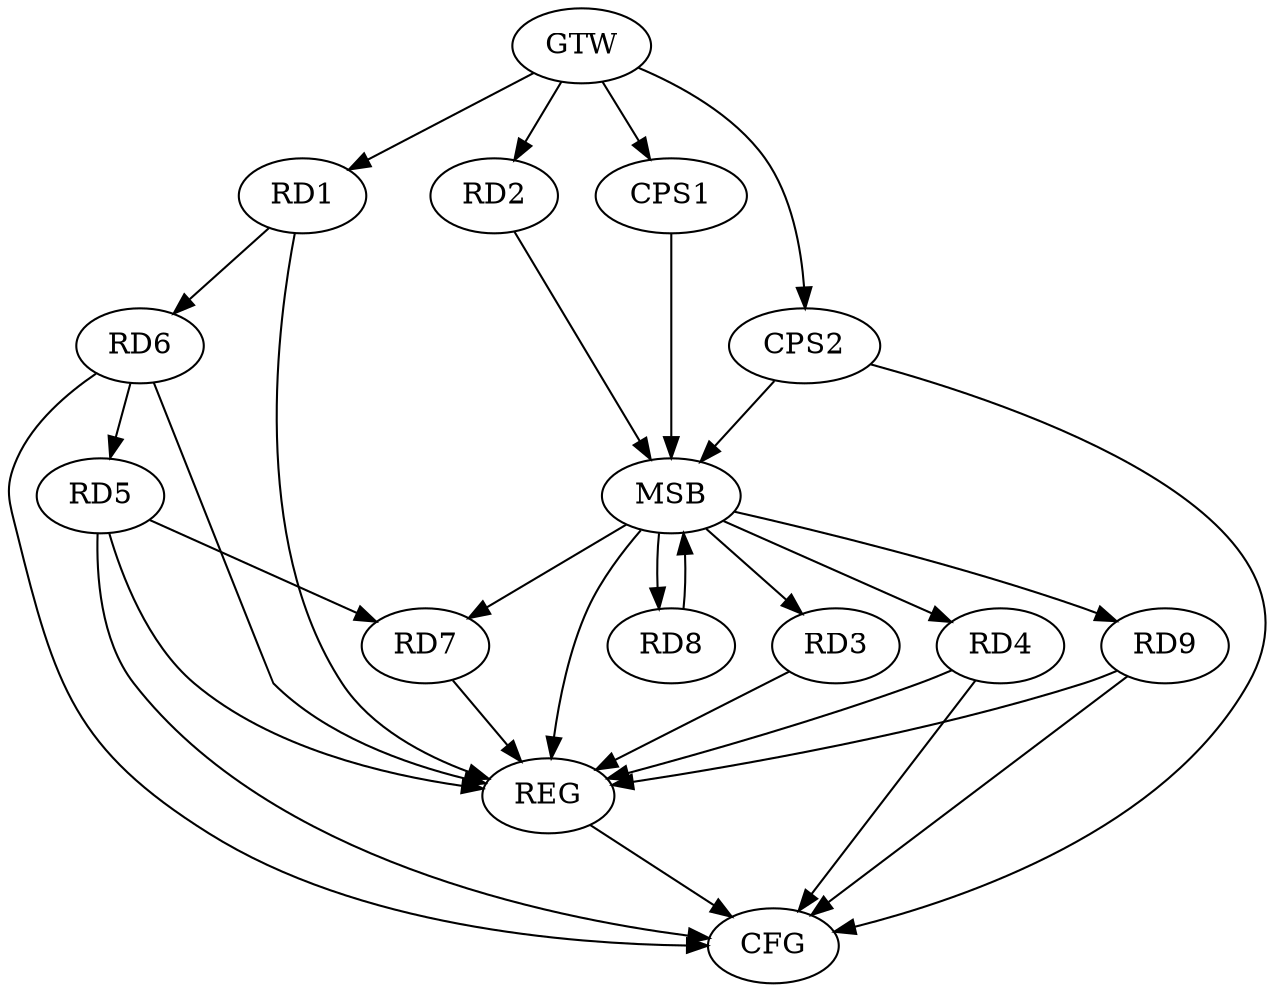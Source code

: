 strict digraph G {
  RD1 [ label="RD1" ];
  RD2 [ label="RD2" ];
  RD3 [ label="RD3" ];
  RD4 [ label="RD4" ];
  RD5 [ label="RD5" ];
  RD6 [ label="RD6" ];
  RD7 [ label="RD7" ];
  RD8 [ label="RD8" ];
  RD9 [ label="RD9" ];
  CPS1 [ label="CPS1" ];
  CPS2 [ label="CPS2" ];
  GTW [ label="GTW" ];
  REG [ label="REG" ];
  MSB [ label="MSB" ];
  CFG [ label="CFG" ];
  RD1 -> RD6;
  RD6 -> RD5;
  RD5 -> RD7;
  GTW -> RD1;
  GTW -> RD2;
  GTW -> CPS1;
  GTW -> CPS2;
  RD1 -> REG;
  RD3 -> REG;
  RD4 -> REG;
  RD5 -> REG;
  RD6 -> REG;
  RD7 -> REG;
  RD9 -> REG;
  RD2 -> MSB;
  MSB -> RD8;
  MSB -> REG;
  RD8 -> MSB;
  MSB -> RD4;
  CPS1 -> MSB;
  MSB -> RD3;
  CPS2 -> MSB;
  MSB -> RD7;
  MSB -> RD9;
  RD5 -> CFG;
  RD6 -> CFG;
  RD9 -> CFG;
  RD4 -> CFG;
  CPS2 -> CFG;
  REG -> CFG;
}
